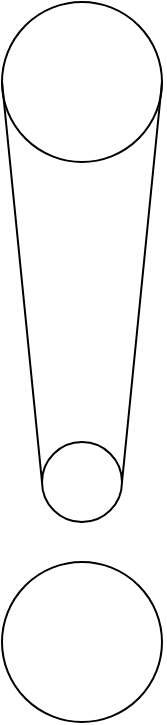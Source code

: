 <mxfile version="22.1.18" type="device">
  <diagram id="Ptqp2UaWSdS8lBLgQgh9" name="페이지-1">
    <mxGraphModel dx="1434" dy="746" grid="1" gridSize="10" guides="1" tooltips="1" connect="1" arrows="1" fold="1" page="1" pageScale="1" pageWidth="827" pageHeight="1169" math="0" shadow="0">
      <root>
        <mxCell id="0" />
        <mxCell id="1" parent="0" />
        <mxCell id="fVjiuKFuUlzd7DUdcuc0-1" value="" style="ellipse;whiteSpace=wrap;html=1;" vertex="1" parent="1">
          <mxGeometry x="120" y="80" width="80" height="80" as="geometry" />
        </mxCell>
        <mxCell id="fVjiuKFuUlzd7DUdcuc0-2" value="" style="ellipse;whiteSpace=wrap;html=1;" vertex="1" parent="1">
          <mxGeometry x="120" y="360" width="80" height="80" as="geometry" />
        </mxCell>
        <mxCell id="fVjiuKFuUlzd7DUdcuc0-3" value="" style="ellipse;whiteSpace=wrap;html=1;" vertex="1" parent="1">
          <mxGeometry x="140" y="300" width="40" height="40" as="geometry" />
        </mxCell>
        <mxCell id="fVjiuKFuUlzd7DUdcuc0-4" value="" style="endArrow=none;html=1;rounded=0;entryX=0;entryY=0.5;entryDx=0;entryDy=0;exitX=0;exitY=0.5;exitDx=0;exitDy=0;" edge="1" parent="1" source="fVjiuKFuUlzd7DUdcuc0-3" target="fVjiuKFuUlzd7DUdcuc0-1">
          <mxGeometry width="50" height="50" relative="1" as="geometry">
            <mxPoint x="390" y="310" as="sourcePoint" />
            <mxPoint x="440" y="260" as="targetPoint" />
          </mxGeometry>
        </mxCell>
        <mxCell id="fVjiuKFuUlzd7DUdcuc0-5" value="" style="endArrow=none;html=1;rounded=0;entryX=1;entryY=0.5;entryDx=0;entryDy=0;exitX=1;exitY=0.5;exitDx=0;exitDy=0;" edge="1" parent="1" source="fVjiuKFuUlzd7DUdcuc0-3" target="fVjiuKFuUlzd7DUdcuc0-1">
          <mxGeometry width="50" height="50" relative="1" as="geometry">
            <mxPoint x="290" y="320" as="sourcePoint" />
            <mxPoint x="270" y="120" as="targetPoint" />
          </mxGeometry>
        </mxCell>
      </root>
    </mxGraphModel>
  </diagram>
</mxfile>
